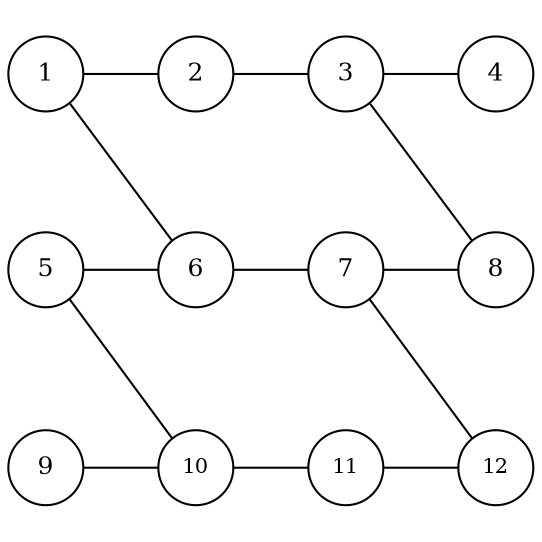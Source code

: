 graph G {
	rankdir=LR;
	ratio = 1;

	node [shape = circle, label="1", fontsize=12] 1;
	node [shape = circle, label="2", fontsize=12] 2;
	node [shape = circle, label="3", fontsize=12] 3;
	node [shape = circle, label="4", fontsize=12] 4;
	node [shape = circle, label="5", fontsize=12] 5;
	node [shape = circle, label="6", fontsize=12] 6;
	node [shape = circle, label="7", fontsize=12] 7;
	node [shape = circle, label="8", fontsize=12] 8;
	node [shape = circle, label="9", fontsize=12] 9;
	node [shape = circle, label="10", fontsize=10] 10;
	node [shape = circle, label="11", fontsize=10] 11;
	node [shape = circle, label="12", fontsize=10] 12;

	1 -- 2 -- 3 -- 4;
	5 -- 6 -- 7 -- 8;
	9 -- 10 -- 11 -- 12;

	1 -- 6; 
	3 -- 8;
	5 -- 10;
	7 -- 12;
}